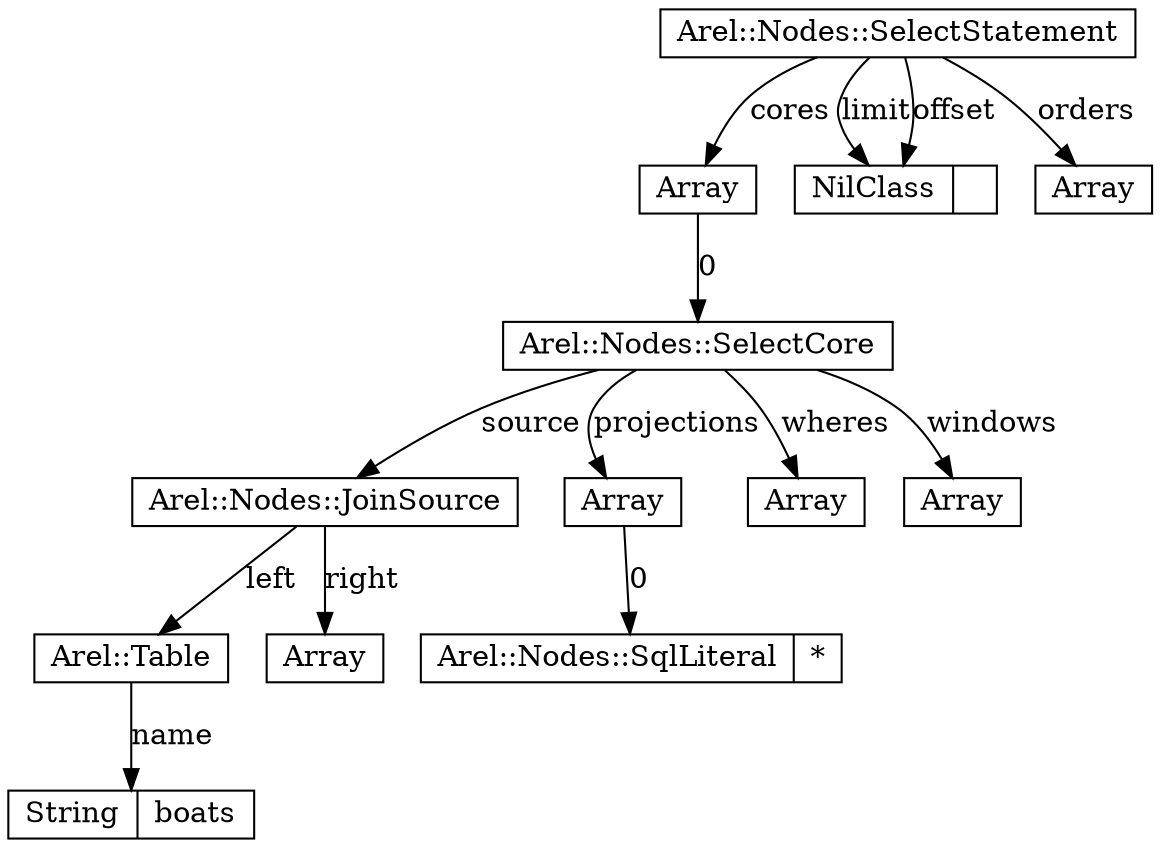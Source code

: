 digraph "Arel" {
node [width=0.375,height=0.25,shape=record];
70361536578760 [label="<f0>Arel::Nodes::SelectStatement"];
70361536565100 [label="<f0>Array"];
70361536578720 [label="<f0>Arel::Nodes::SelectCore"];
70361536578440 [label="<f0>Arel::Nodes::JoinSource"];
70361536759120 [label="<f0>Arel::Table"];
70361536759040 [label="<f0>String|<f1>boats"];
70361536568520 [label="<f0>Array"];
70361536567840 [label="<f0>Array"];
70361536579300 [label="<f0>Arel::Nodes::SqlLiteral|<f1>*"];
70361536567540 [label="<f0>Array"];
70361536567100 [label="<f0>Array"];
8 [label="<f0>NilClass|<f1>"];
70361536564480 [label="<f0>Array"];
70361536578760 -> 70361536565100 [label="cores"];
70361536565100 -> 70361536578720 [label="0"];
70361536578720 -> 70361536578440 [label="source"];
70361536578440 -> 70361536759120 [label="left"];
70361536759120 -> 70361536759040 [label="name"];
70361536578440 -> 70361536568520 [label="right"];
70361536578720 -> 70361536567840 [label="projections"];
70361536567840 -> 70361536579300 [label="0"];
70361536578720 -> 70361536567540 [label="wheres"];
70361536578720 -> 70361536567100 [label="windows"];
70361536578760 -> 8 [label="limit"];
70361536578760 -> 70361536564480 [label="orders"];
70361536578760 -> 8 [label="offset"];
}
